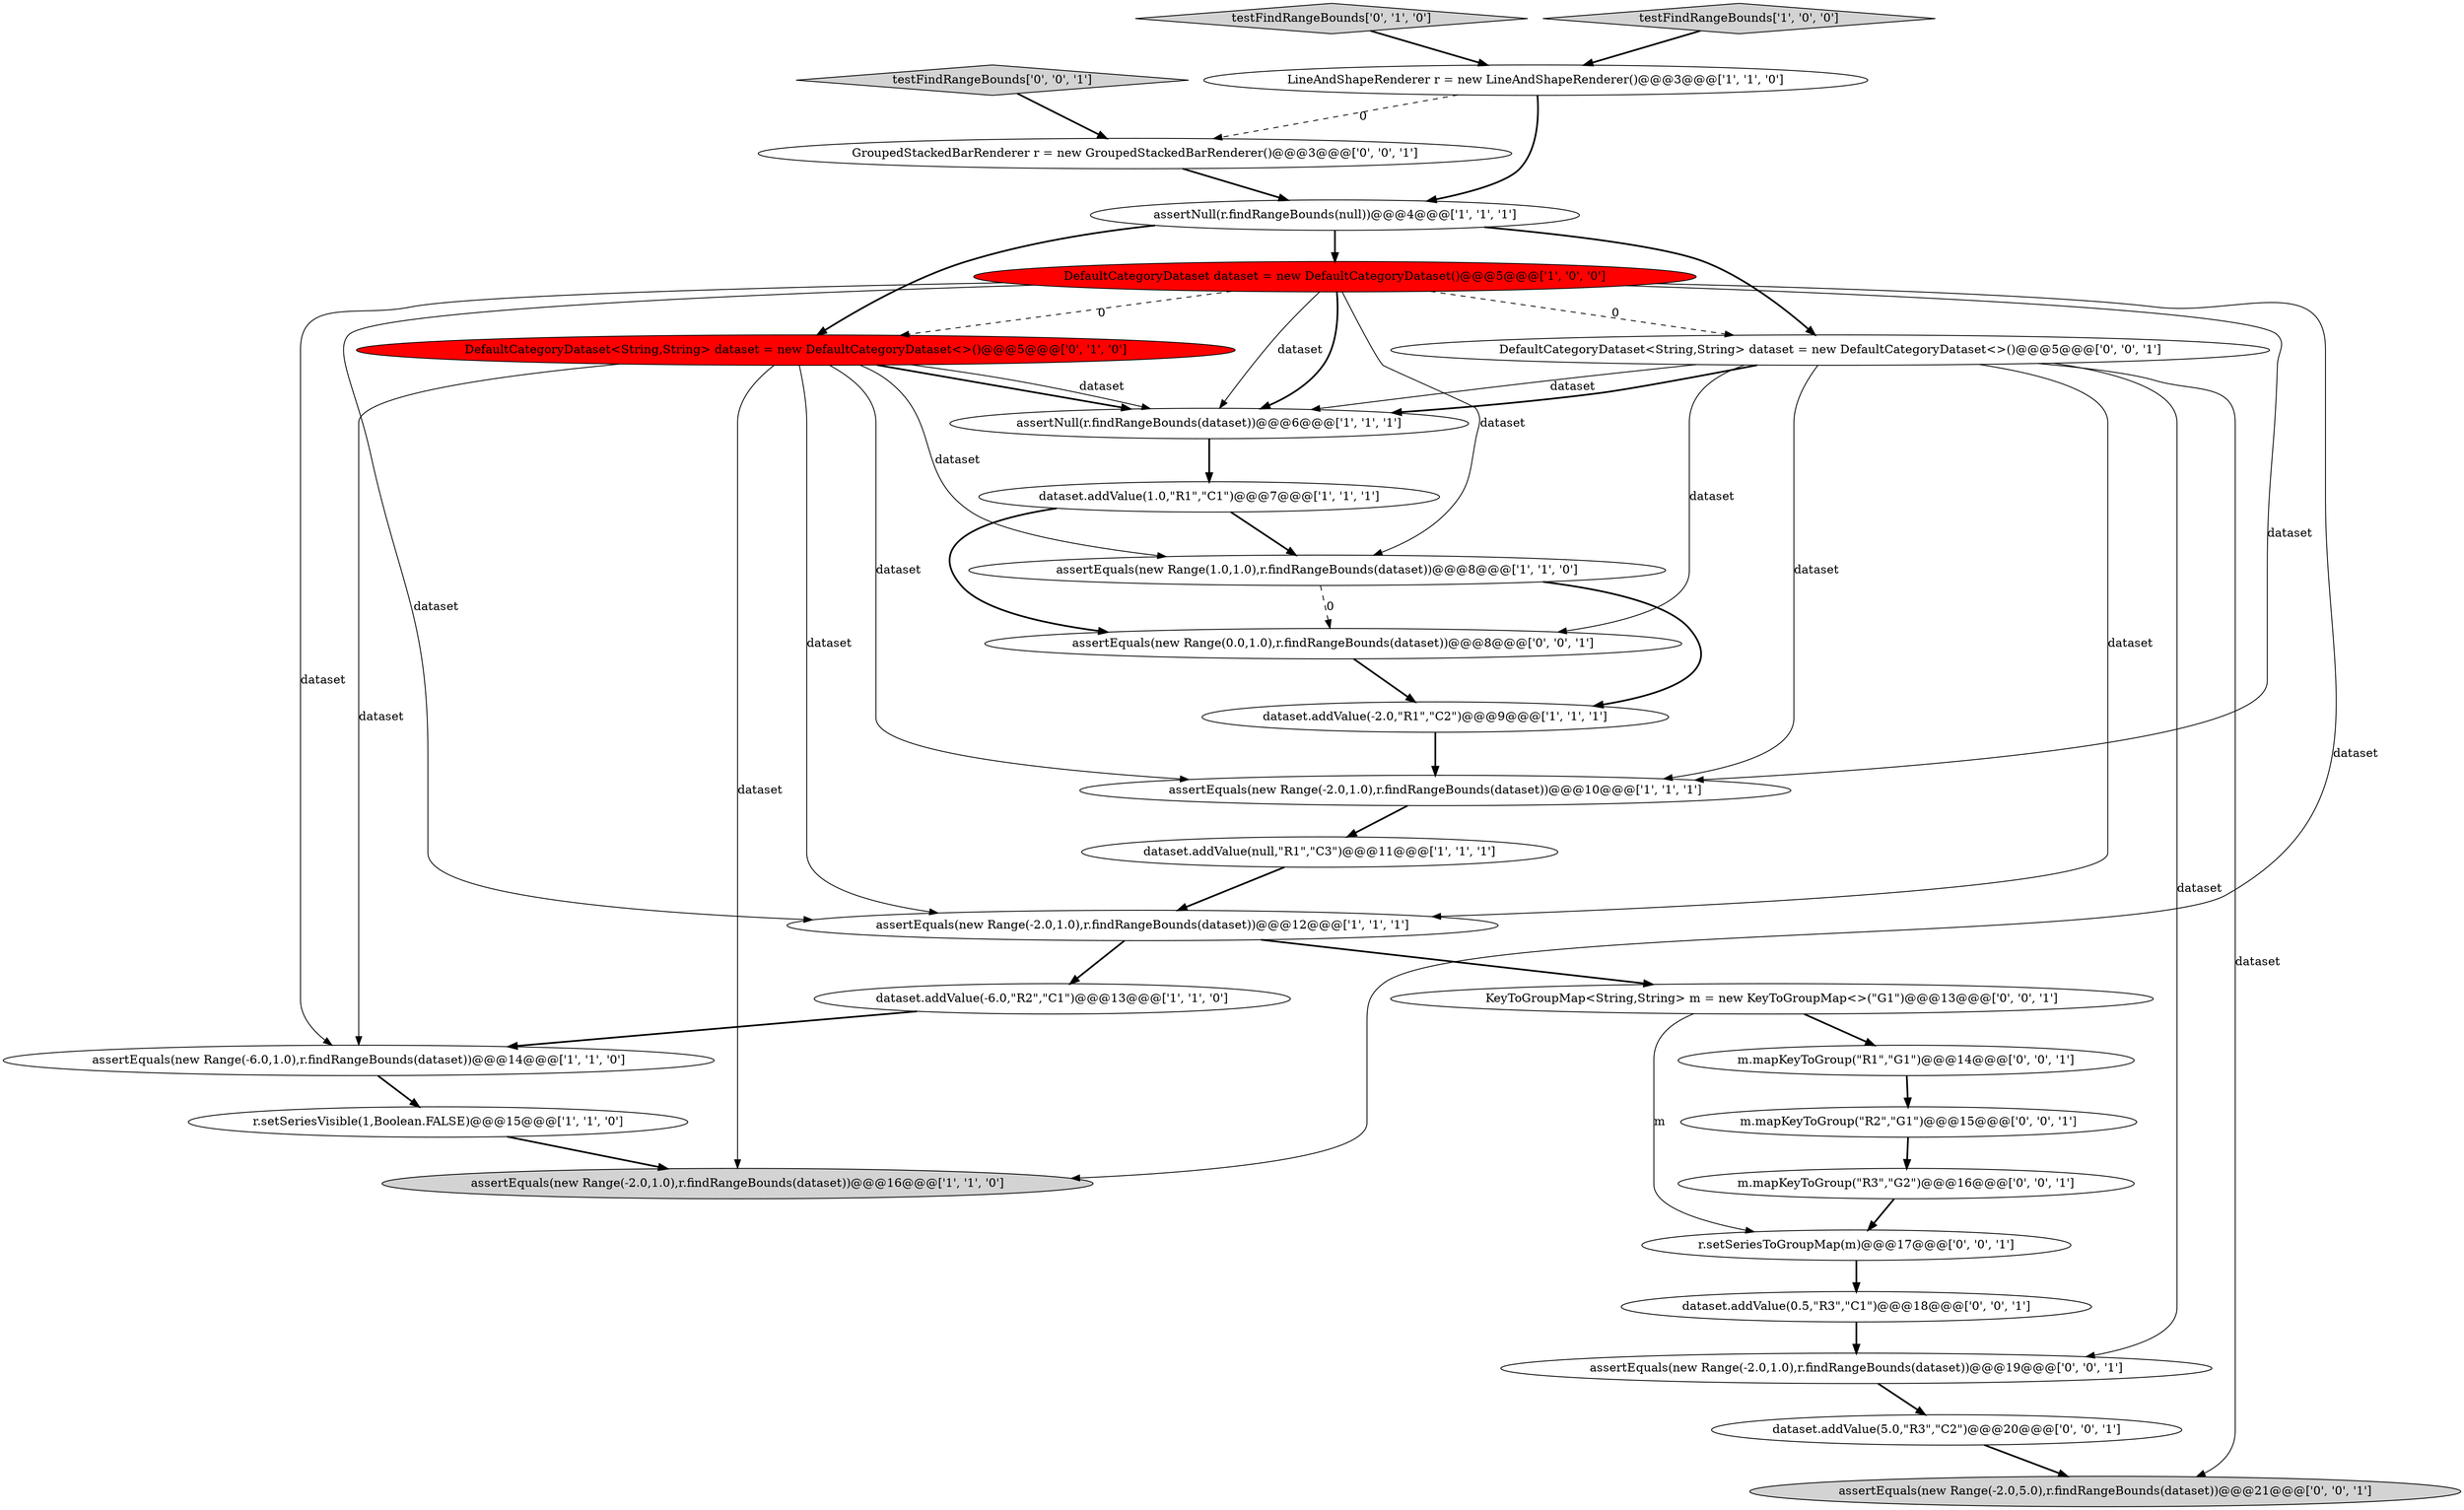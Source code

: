 digraph {
5 [style = filled, label = "assertEquals(new Range(-2.0,1.0),r.findRangeBounds(dataset))@@@12@@@['1', '1', '1']", fillcolor = white, shape = ellipse image = "AAA0AAABBB1BBB"];
29 [style = filled, label = "dataset.addValue(0.5,\"R3\",\"C1\")@@@18@@@['0', '0', '1']", fillcolor = white, shape = ellipse image = "AAA0AAABBB3BBB"];
1 [style = filled, label = "dataset.addValue(null,\"R1\",\"C3\")@@@11@@@['1', '1', '1']", fillcolor = white, shape = ellipse image = "AAA0AAABBB1BBB"];
25 [style = filled, label = "KeyToGroupMap<String,String> m = new KeyToGroupMap<>(\"G1\")@@@13@@@['0', '0', '1']", fillcolor = white, shape = ellipse image = "AAA0AAABBB3BBB"];
7 [style = filled, label = "dataset.addValue(1.0,\"R1\",\"C1\")@@@7@@@['1', '1', '1']", fillcolor = white, shape = ellipse image = "AAA0AAABBB1BBB"];
11 [style = filled, label = "assertEquals(new Range(-2.0,1.0),r.findRangeBounds(dataset))@@@10@@@['1', '1', '1']", fillcolor = white, shape = ellipse image = "AAA0AAABBB1BBB"];
8 [style = filled, label = "assertEquals(new Range(1.0,1.0),r.findRangeBounds(dataset))@@@8@@@['1', '1', '0']", fillcolor = white, shape = ellipse image = "AAA0AAABBB1BBB"];
15 [style = filled, label = "testFindRangeBounds['0', '1', '0']", fillcolor = lightgray, shape = diamond image = "AAA0AAABBB2BBB"];
12 [style = filled, label = "DefaultCategoryDataset dataset = new DefaultCategoryDataset()@@@5@@@['1', '0', '0']", fillcolor = red, shape = ellipse image = "AAA1AAABBB1BBB"];
19 [style = filled, label = "assertEquals(new Range(0.0,1.0),r.findRangeBounds(dataset))@@@8@@@['0', '0', '1']", fillcolor = white, shape = ellipse image = "AAA0AAABBB3BBB"];
28 [style = filled, label = "dataset.addValue(5.0,\"R3\",\"C2\")@@@20@@@['0', '0', '1']", fillcolor = white, shape = ellipse image = "AAA0AAABBB3BBB"];
26 [style = filled, label = "m.mapKeyToGroup(\"R3\",\"G2\")@@@16@@@['0', '0', '1']", fillcolor = white, shape = ellipse image = "AAA0AAABBB3BBB"];
20 [style = filled, label = "testFindRangeBounds['0', '0', '1']", fillcolor = lightgray, shape = diamond image = "AAA0AAABBB3BBB"];
2 [style = filled, label = "LineAndShapeRenderer r = new LineAndShapeRenderer()@@@3@@@['1', '1', '0']", fillcolor = white, shape = ellipse image = "AAA0AAABBB1BBB"];
18 [style = filled, label = "m.mapKeyToGroup(\"R2\",\"G1\")@@@15@@@['0', '0', '1']", fillcolor = white, shape = ellipse image = "AAA0AAABBB3BBB"];
23 [style = filled, label = "GroupedStackedBarRenderer r = new GroupedStackedBarRenderer()@@@3@@@['0', '0', '1']", fillcolor = white, shape = ellipse image = "AAA0AAABBB3BBB"];
21 [style = filled, label = "assertEquals(new Range(-2.0,5.0),r.findRangeBounds(dataset))@@@21@@@['0', '0', '1']", fillcolor = lightgray, shape = ellipse image = "AAA0AAABBB3BBB"];
16 [style = filled, label = "DefaultCategoryDataset<String,String> dataset = new DefaultCategoryDataset<>()@@@5@@@['0', '1', '0']", fillcolor = red, shape = ellipse image = "AAA1AAABBB2BBB"];
24 [style = filled, label = "assertEquals(new Range(-2.0,1.0),r.findRangeBounds(dataset))@@@19@@@['0', '0', '1']", fillcolor = white, shape = ellipse image = "AAA0AAABBB3BBB"];
4 [style = filled, label = "assertEquals(new Range(-6.0,1.0),r.findRangeBounds(dataset))@@@14@@@['1', '1', '0']", fillcolor = white, shape = ellipse image = "AAA0AAABBB1BBB"];
14 [style = filled, label = "assertEquals(new Range(-2.0,1.0),r.findRangeBounds(dataset))@@@16@@@['1', '1', '0']", fillcolor = lightgray, shape = ellipse image = "AAA0AAABBB1BBB"];
27 [style = filled, label = "m.mapKeyToGroup(\"R1\",\"G1\")@@@14@@@['0', '0', '1']", fillcolor = white, shape = ellipse image = "AAA0AAABBB3BBB"];
3 [style = filled, label = "assertNull(r.findRangeBounds(dataset))@@@6@@@['1', '1', '1']", fillcolor = white, shape = ellipse image = "AAA0AAABBB1BBB"];
0 [style = filled, label = "assertNull(r.findRangeBounds(null))@@@4@@@['1', '1', '1']", fillcolor = white, shape = ellipse image = "AAA0AAABBB1BBB"];
22 [style = filled, label = "r.setSeriesToGroupMap(m)@@@17@@@['0', '0', '1']", fillcolor = white, shape = ellipse image = "AAA0AAABBB3BBB"];
13 [style = filled, label = "testFindRangeBounds['1', '0', '0']", fillcolor = lightgray, shape = diamond image = "AAA0AAABBB1BBB"];
6 [style = filled, label = "dataset.addValue(-2.0,\"R1\",\"C2\")@@@9@@@['1', '1', '1']", fillcolor = white, shape = ellipse image = "AAA0AAABBB1BBB"];
10 [style = filled, label = "dataset.addValue(-6.0,\"R2\",\"C1\")@@@13@@@['1', '1', '0']", fillcolor = white, shape = ellipse image = "AAA0AAABBB1BBB"];
17 [style = filled, label = "DefaultCategoryDataset<String,String> dataset = new DefaultCategoryDataset<>()@@@5@@@['0', '0', '1']", fillcolor = white, shape = ellipse image = "AAA0AAABBB3BBB"];
9 [style = filled, label = "r.setSeriesVisible(1,Boolean.FALSE)@@@15@@@['1', '1', '0']", fillcolor = white, shape = ellipse image = "AAA0AAABBB1BBB"];
1->5 [style = bold, label=""];
2->23 [style = dashed, label="0"];
4->9 [style = bold, label=""];
5->10 [style = bold, label=""];
16->3 [style = bold, label=""];
0->16 [style = bold, label=""];
27->18 [style = bold, label=""];
15->2 [style = bold, label=""];
24->28 [style = bold, label=""];
12->4 [style = solid, label="dataset"];
16->14 [style = solid, label="dataset"];
17->21 [style = solid, label="dataset"];
8->19 [style = dashed, label="0"];
12->16 [style = dashed, label="0"];
11->1 [style = bold, label=""];
0->17 [style = bold, label=""];
0->12 [style = bold, label=""];
18->26 [style = bold, label=""];
22->29 [style = bold, label=""];
12->17 [style = dashed, label="0"];
12->14 [style = solid, label="dataset"];
8->6 [style = bold, label=""];
25->22 [style = solid, label="m"];
7->8 [style = bold, label=""];
19->6 [style = bold, label=""];
23->0 [style = bold, label=""];
17->19 [style = solid, label="dataset"];
16->3 [style = solid, label="dataset"];
5->25 [style = bold, label=""];
26->22 [style = bold, label=""];
17->11 [style = solid, label="dataset"];
25->27 [style = bold, label=""];
2->0 [style = bold, label=""];
28->21 [style = bold, label=""];
12->11 [style = solid, label="dataset"];
20->23 [style = bold, label=""];
3->7 [style = bold, label=""];
17->5 [style = solid, label="dataset"];
6->11 [style = bold, label=""];
12->5 [style = solid, label="dataset"];
16->11 [style = solid, label="dataset"];
16->5 [style = solid, label="dataset"];
9->14 [style = bold, label=""];
17->3 [style = bold, label=""];
10->4 [style = bold, label=""];
12->3 [style = solid, label="dataset"];
12->8 [style = solid, label="dataset"];
16->8 [style = solid, label="dataset"];
12->3 [style = bold, label=""];
29->24 [style = bold, label=""];
16->4 [style = solid, label="dataset"];
17->3 [style = solid, label="dataset"];
7->19 [style = bold, label=""];
17->24 [style = solid, label="dataset"];
13->2 [style = bold, label=""];
}
